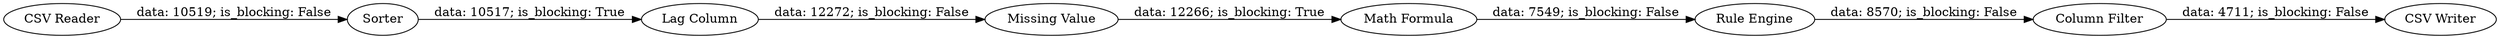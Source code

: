 digraph {
	"6284265632282527969_21" [label="Lag Column"]
	"6284265632282527969_26" [label="CSV Writer"]
	"6284265632282527969_23" [label="Math Formula"]
	"6284265632282527969_1" [label="CSV Reader"]
	"6284265632282527969_24" [label="Rule Engine"]
	"6284265632282527969_2" [label=Sorter]
	"6284265632282527969_25" [label="Column Filter"]
	"6284265632282527969_22" [label="Missing Value"]
	"6284265632282527969_2" -> "6284265632282527969_21" [label="data: 10517; is_blocking: True"]
	"6284265632282527969_21" -> "6284265632282527969_22" [label="data: 12272; is_blocking: False"]
	"6284265632282527969_23" -> "6284265632282527969_24" [label="data: 7549; is_blocking: False"]
	"6284265632282527969_25" -> "6284265632282527969_26" [label="data: 4711; is_blocking: False"]
	"6284265632282527969_22" -> "6284265632282527969_23" [label="data: 12266; is_blocking: True"]
	"6284265632282527969_1" -> "6284265632282527969_2" [label="data: 10519; is_blocking: False"]
	"6284265632282527969_24" -> "6284265632282527969_25" [label="data: 8570; is_blocking: False"]
	rankdir=LR
}
